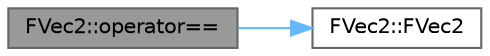 digraph "FVec2::operator=="
{
 // LATEX_PDF_SIZE
  bgcolor="transparent";
  edge [fontname=Helvetica,fontsize=10,labelfontname=Helvetica,labelfontsize=10];
  node [fontname=Helvetica,fontsize=10,shape=box,height=0.2,width=0.4];
  rankdir="LR";
  Node1 [id="Node000001",label="FVec2::operator==",height=0.2,width=0.4,color="gray40", fillcolor="grey60", style="filled", fontcolor="black",tooltip="等于操作符重载"];
  Node1 -> Node2 [id="edge1_Node000001_Node000002",color="steelblue1",style="solid",tooltip=" "];
  Node2 [id="Node000002",label="FVec2::FVec2",height=0.2,width=0.4,color="grey40", fillcolor="white", style="filled",URL="$class_f_vec2.html#a65718637debb3a014fd00978dae6603f",tooltip="默认构造函数"];
}
